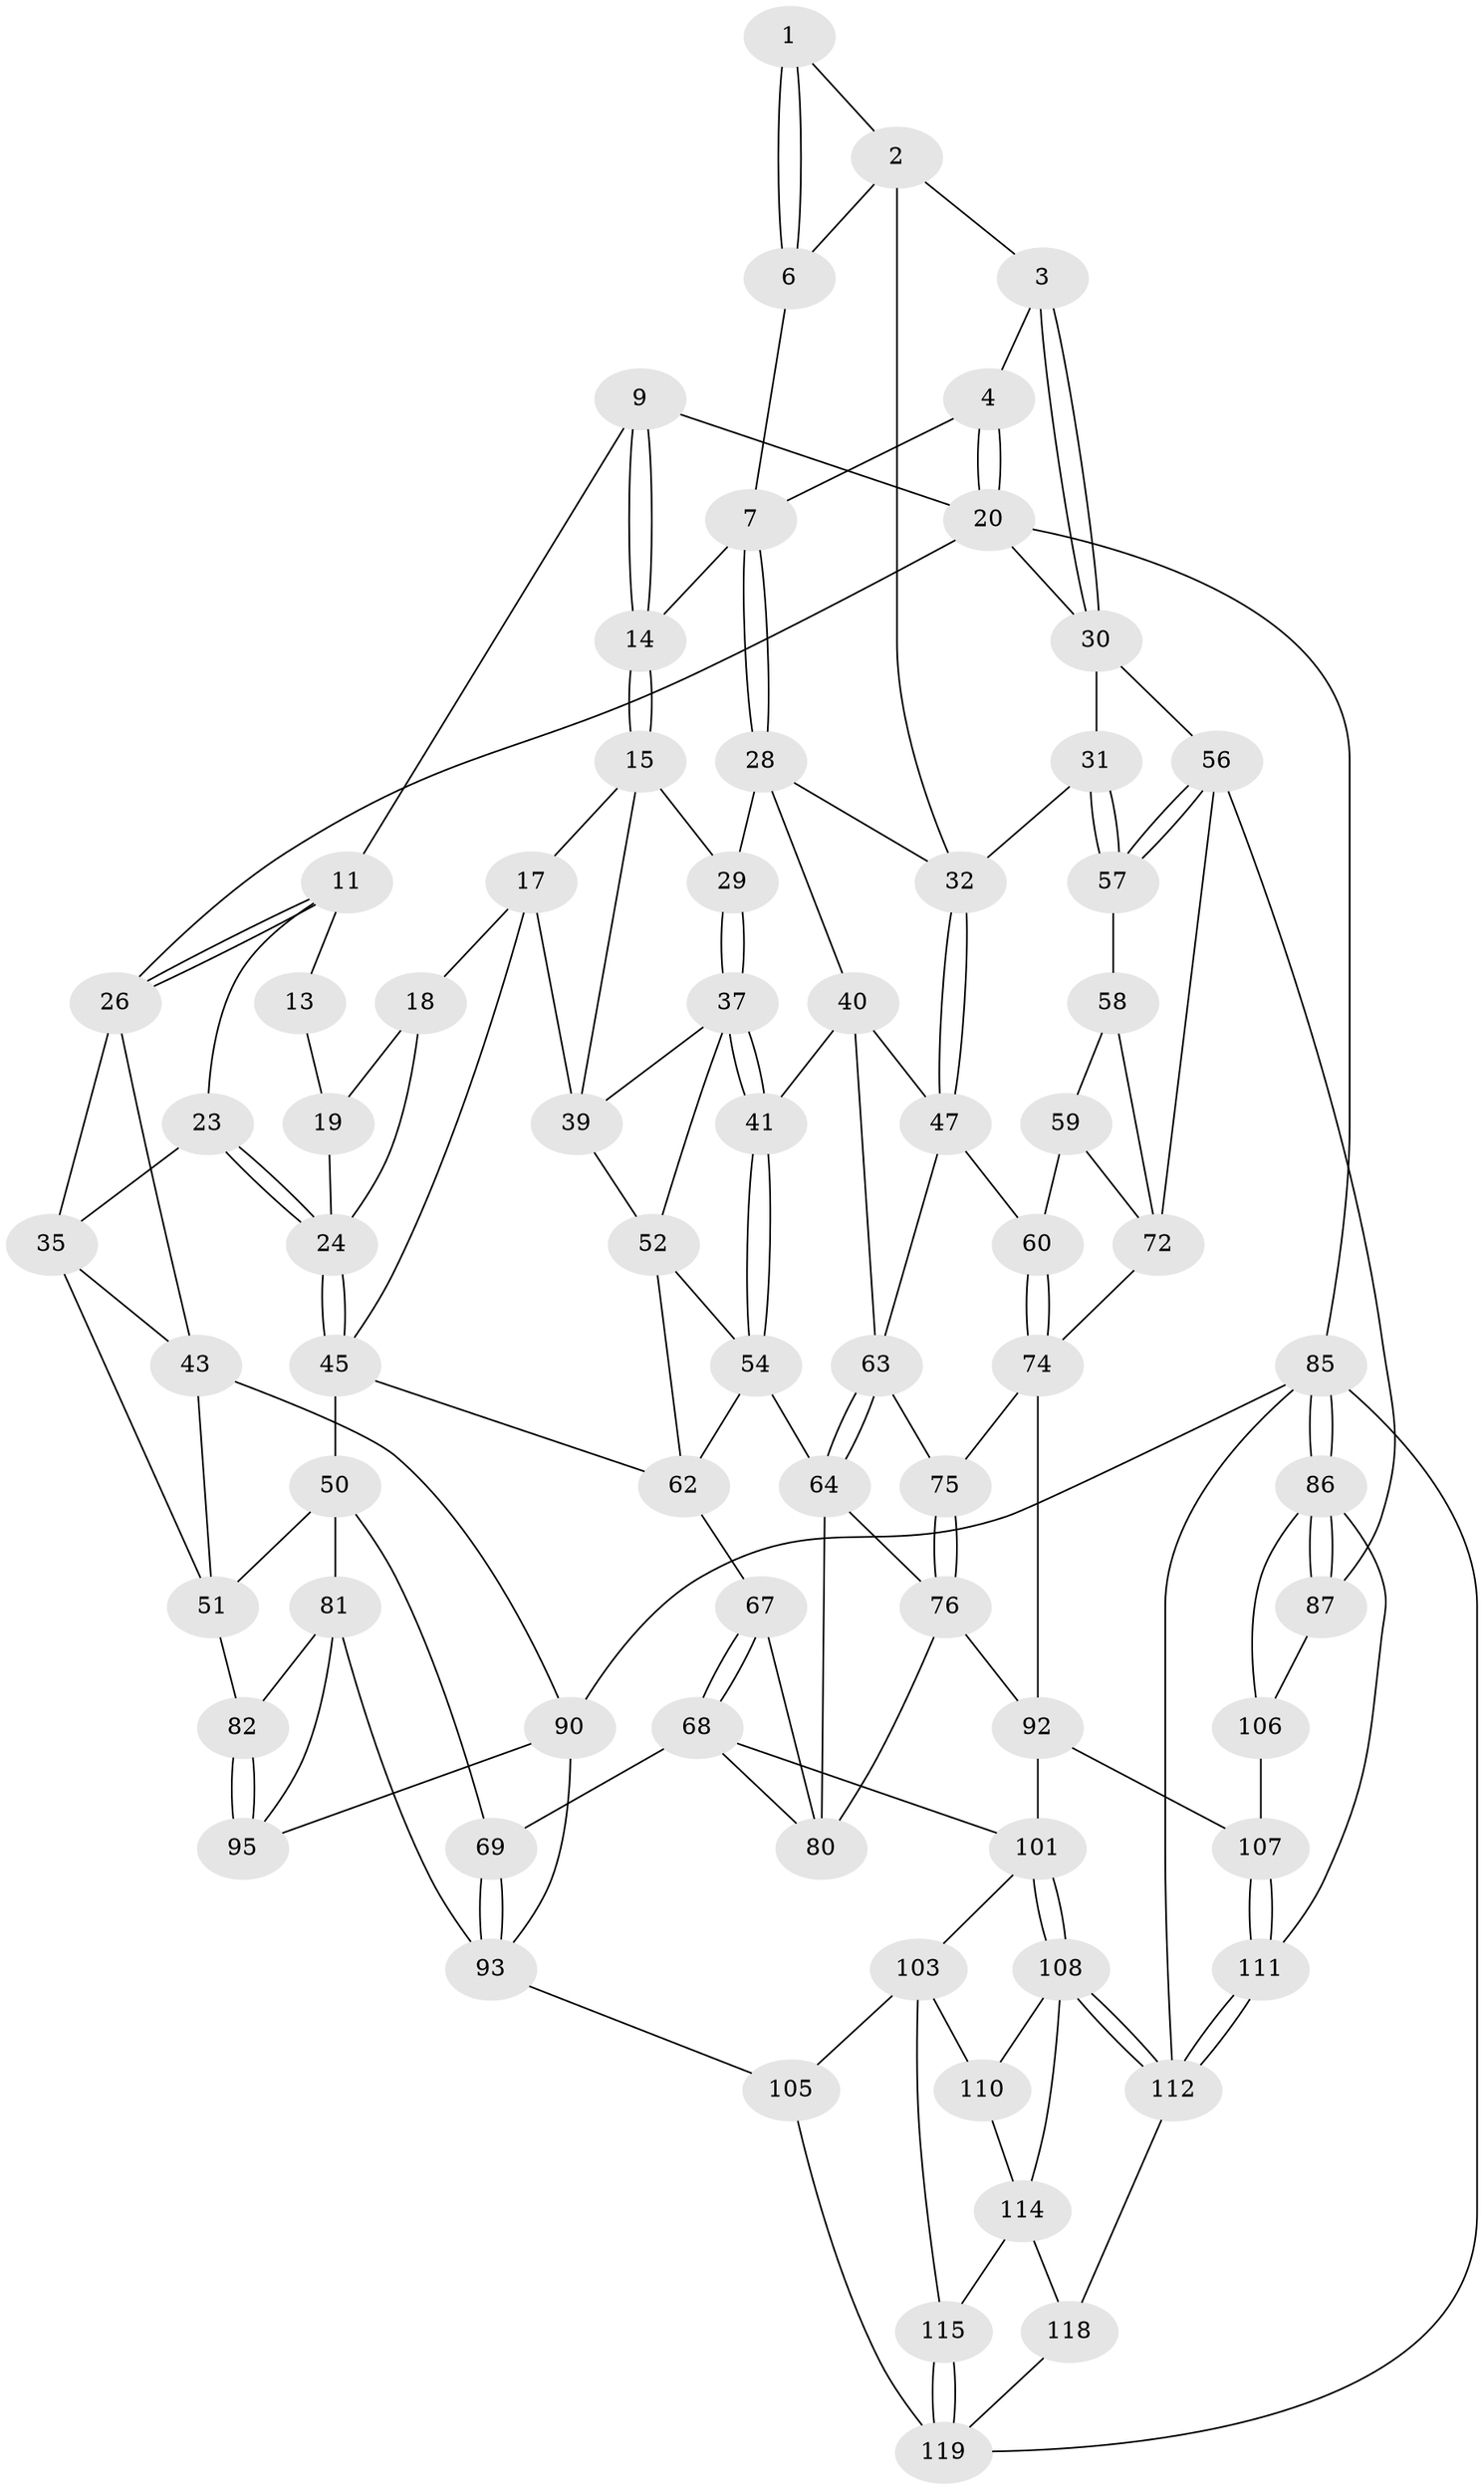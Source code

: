 // Generated by graph-tools (version 1.1) at 2025/52/02/27/25 19:52:42]
// undirected, 73 vertices, 159 edges
graph export_dot {
graph [start="1"]
  node [color=gray90,style=filled];
  1 [pos="+0.7586238258067587+0.0018599319816758845"];
  2 [pos="+0.7886325204383589+0.07877926189212442",super="+22"];
  3 [pos="+0.8586153594986471+0.059271278447780275"];
  4 [pos="+1+0",super="+5"];
  6 [pos="+0.7388054890443719+0.10728064879295211"];
  7 [pos="+0.6791544361358822+0.07212772096367229",super="+8"];
  9 [pos="+0.3400393560679861+0",super="+10"];
  11 [pos="+0.07430732697929263+0.03071443714040384",super="+12"];
  13 [pos="+0.3142006965672243+0"];
  14 [pos="+0.5280144602280821+0"];
  15 [pos="+0.5033788561193229+0.06895641861515424",super="+16"];
  17 [pos="+0.43428118639752333+0.15155134776117873",super="+44"];
  18 [pos="+0.4049349577413807+0.14669344070234058"];
  19 [pos="+0.311604380647444+0.0404876724013572"];
  20 [pos="+1+0",super="+21"];
  23 [pos="+0.199998274374074+0.1769695620416387"];
  24 [pos="+0.2258260783075598+0.19792113431225075",super="+25"];
  26 [pos="+0.056612089771781685+0.11929915593621836",super="+27"];
  28 [pos="+0.637779612982537+0.1590494563419064",super="+36"];
  29 [pos="+0.5781969576782058+0.15208308711494806"];
  30 [pos="+0.8629993278844202+0.16951337037383055",super="+34"];
  31 [pos="+0.8202479945157007+0.22505707542009779"];
  32 [pos="+0.8187148415090932+0.2254178970401009",super="+33"];
  35 [pos="+0.10572308967389467+0.17413996649700986",super="+42"];
  37 [pos="+0.5647681091487303+0.23989339092431303",super="+38"];
  39 [pos="+0.44620170977154544+0.21764320217065639",super="+46"];
  40 [pos="+0.6380184344925216+0.27566219739761827",super="+48"];
  41 [pos="+0.6208957228468499+0.28307594559884847"];
  43 [pos="+0+0.300986305698032",super="+79"];
  45 [pos="+0.24377140205802092+0.293620284991458",super="+49"];
  47 [pos="+0.7955481599211623+0.2702102317507406",super="+61"];
  50 [pos="+0.206119164178637+0.359184679496998",super="+70"];
  51 [pos="+0.19503870256823747+0.35997354515454805",super="+78"];
  52 [pos="+0.47963103373117927+0.3062999115915596",super="+53"];
  54 [pos="+0.5898326594656185+0.38748903721351763",super="+55"];
  56 [pos="+1+0.3109234920332414",super="+71"];
  57 [pos="+0.9860804356767685+0.3226934166013147"];
  58 [pos="+0.8943137139478885+0.4040398275223355"];
  59 [pos="+0.8375055693406418+0.4292095529281131"];
  60 [pos="+0.833795611909811+0.4305093155472245"];
  62 [pos="+0.38083719878293426+0.38092580339076537",super="+66"];
  63 [pos="+0.6869170824310902+0.41319362327685255",super="+65"];
  64 [pos="+0.669366918713079+0.4167674264681474",super="+77"];
  67 [pos="+0.4576745016186631+0.531177773243262"];
  68 [pos="+0.43807271519912566+0.5733020500711731",super="+96"];
  69 [pos="+0.40804833955025394+0.5764388458063918"];
  72 [pos="+1+0.6277057198482286",super="+73"];
  74 [pos="+0.8294101220526608+0.5000147010827701",super="+84"];
  75 [pos="+0.7418387134484667+0.5181053398467114"];
  76 [pos="+0.7208411331839001+0.5395698855663149",super="+88"];
  80 [pos="+0.652403802845611+0.5078408613500593",super="+89"];
  81 [pos="+0.17148020107856035+0.5745482844979154",super="+94"];
  82 [pos="+0.09826501235740061+0.5778623296826054",super="+83"];
  85 [pos="+1+1",super="+91"];
  86 [pos="+1+0.8958397604665869",super="+113"];
  87 [pos="+1+0.6696428397585542"];
  90 [pos="+0+1",super="+98"];
  92 [pos="+0.7444031753364472+0.6799736744343561",super="+100"];
  93 [pos="+0.2514737633981145+0.7718426805579968",super="+99"];
  95 [pos="+0.10051433448305999+0.6922288099964633",super="+97"];
  101 [pos="+0.7102616641598702+0.7772153299462993",super="+102"];
  103 [pos="+0.4834518160994281+0.7815629269600455",super="+104"];
  105 [pos="+0.285799522051695+0.8870694837166968"];
  106 [pos="+1+0.699359174709701"];
  107 [pos="+0.7917932354458724+0.7858692394070527"];
  108 [pos="+0.6245934486570456+0.8678574136307193",super="+109"];
  110 [pos="+0.5750742214770416+0.8666541978230168"];
  111 [pos="+0.8321997079320799+0.9210459284251317"];
  112 [pos="+0.7929241784871836+1",super="+117"];
  114 [pos="+0.49669994816122864+0.9273379449635554",super="+116"];
  115 [pos="+0.46293179053885564+0.9317046925468869"];
  118 [pos="+0.5546713152860205+1"];
  119 [pos="+0.45376273209709445+1",super="+120"];
  1 -- 2;
  1 -- 6;
  1 -- 6;
  2 -- 3;
  2 -- 6;
  2 -- 32;
  3 -- 4;
  3 -- 30;
  3 -- 30;
  4 -- 20;
  4 -- 20;
  4 -- 7;
  6 -- 7;
  7 -- 28;
  7 -- 28;
  7 -- 14;
  9 -- 14;
  9 -- 14;
  9 -- 11;
  9 -- 20;
  11 -- 26;
  11 -- 26;
  11 -- 13;
  11 -- 23;
  13 -- 19;
  14 -- 15;
  14 -- 15;
  15 -- 29;
  15 -- 17;
  15 -- 39;
  17 -- 18;
  17 -- 45;
  17 -- 39;
  18 -- 19;
  18 -- 24;
  19 -- 24;
  20 -- 85 [weight=2];
  20 -- 26;
  20 -- 30;
  23 -- 24;
  23 -- 24;
  23 -- 35;
  24 -- 45;
  24 -- 45;
  26 -- 35;
  26 -- 43;
  28 -- 29;
  28 -- 32;
  28 -- 40;
  29 -- 37;
  29 -- 37;
  30 -- 31;
  30 -- 56;
  31 -- 32;
  31 -- 57;
  31 -- 57;
  32 -- 47;
  32 -- 47;
  35 -- 51;
  35 -- 43;
  37 -- 41;
  37 -- 41;
  37 -- 52;
  37 -- 39;
  39 -- 52;
  40 -- 41;
  40 -- 63;
  40 -- 47;
  41 -- 54;
  41 -- 54;
  43 -- 51;
  43 -- 90;
  45 -- 50;
  45 -- 62;
  47 -- 60;
  47 -- 63;
  50 -- 51;
  50 -- 81;
  50 -- 69;
  51 -- 82;
  52 -- 54;
  52 -- 62;
  54 -- 64;
  54 -- 62;
  56 -- 57;
  56 -- 57;
  56 -- 72;
  56 -- 87;
  57 -- 58;
  58 -- 59;
  58 -- 72;
  59 -- 60;
  59 -- 72;
  60 -- 74;
  60 -- 74;
  62 -- 67;
  63 -- 64;
  63 -- 64;
  63 -- 75;
  64 -- 80;
  64 -- 76;
  67 -- 68;
  67 -- 68;
  67 -- 80;
  68 -- 69;
  68 -- 80;
  68 -- 101;
  69 -- 93;
  69 -- 93;
  72 -- 74;
  74 -- 75;
  74 -- 92;
  75 -- 76;
  75 -- 76;
  76 -- 80;
  76 -- 92;
  81 -- 82;
  81 -- 93;
  81 -- 95;
  82 -- 95 [weight=2];
  82 -- 95;
  85 -- 86;
  85 -- 86;
  85 -- 112;
  85 -- 90;
  85 -- 119;
  86 -- 87;
  86 -- 87;
  86 -- 106;
  86 -- 111;
  87 -- 106;
  90 -- 93;
  90 -- 95;
  92 -- 107;
  92 -- 101;
  93 -- 105;
  101 -- 108;
  101 -- 108;
  101 -- 103;
  103 -- 110;
  103 -- 105;
  103 -- 115;
  105 -- 119;
  106 -- 107;
  107 -- 111;
  107 -- 111;
  108 -- 112;
  108 -- 112;
  108 -- 110;
  108 -- 114;
  110 -- 114;
  111 -- 112;
  111 -- 112;
  112 -- 118;
  114 -- 115;
  114 -- 118;
  115 -- 119;
  115 -- 119;
  118 -- 119;
}
